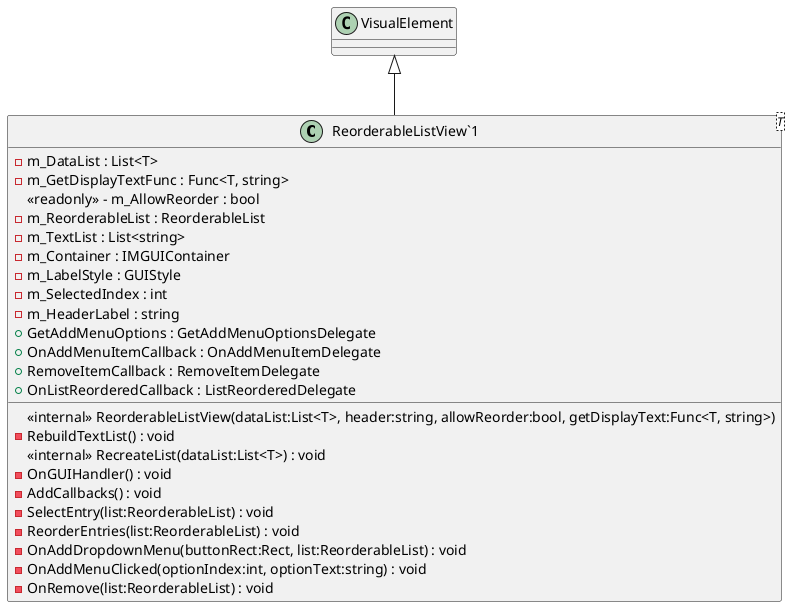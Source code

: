 @startuml
class "ReorderableListView`1"<T> {
    - m_DataList : List<T>
    - m_GetDisplayTextFunc : Func<T, string>
    <<readonly>> - m_AllowReorder : bool
    - m_ReorderableList : ReorderableList
    - m_TextList : List<string>
    - m_Container : IMGUIContainer
    - m_LabelStyle : GUIStyle
    - m_SelectedIndex : int
    - m_HeaderLabel : string
    + GetAddMenuOptions : GetAddMenuOptionsDelegate
    + OnAddMenuItemCallback : OnAddMenuItemDelegate
    + RemoveItemCallback : RemoveItemDelegate
    + OnListReorderedCallback : ListReorderedDelegate
    <<internal>> ReorderableListView(dataList:List<T>, header:string, allowReorder:bool, getDisplayText:Func<T, string>)
    - RebuildTextList() : void
    <<internal>> RecreateList(dataList:List<T>) : void
    - OnGUIHandler() : void
    - AddCallbacks() : void
    - SelectEntry(list:ReorderableList) : void
    - ReorderEntries(list:ReorderableList) : void
    - OnAddDropdownMenu(buttonRect:Rect, list:ReorderableList) : void
    - OnAddMenuClicked(optionIndex:int, optionText:string) : void
    - OnRemove(list:ReorderableList) : void
}
VisualElement <|-- "ReorderableListView`1"
@enduml
